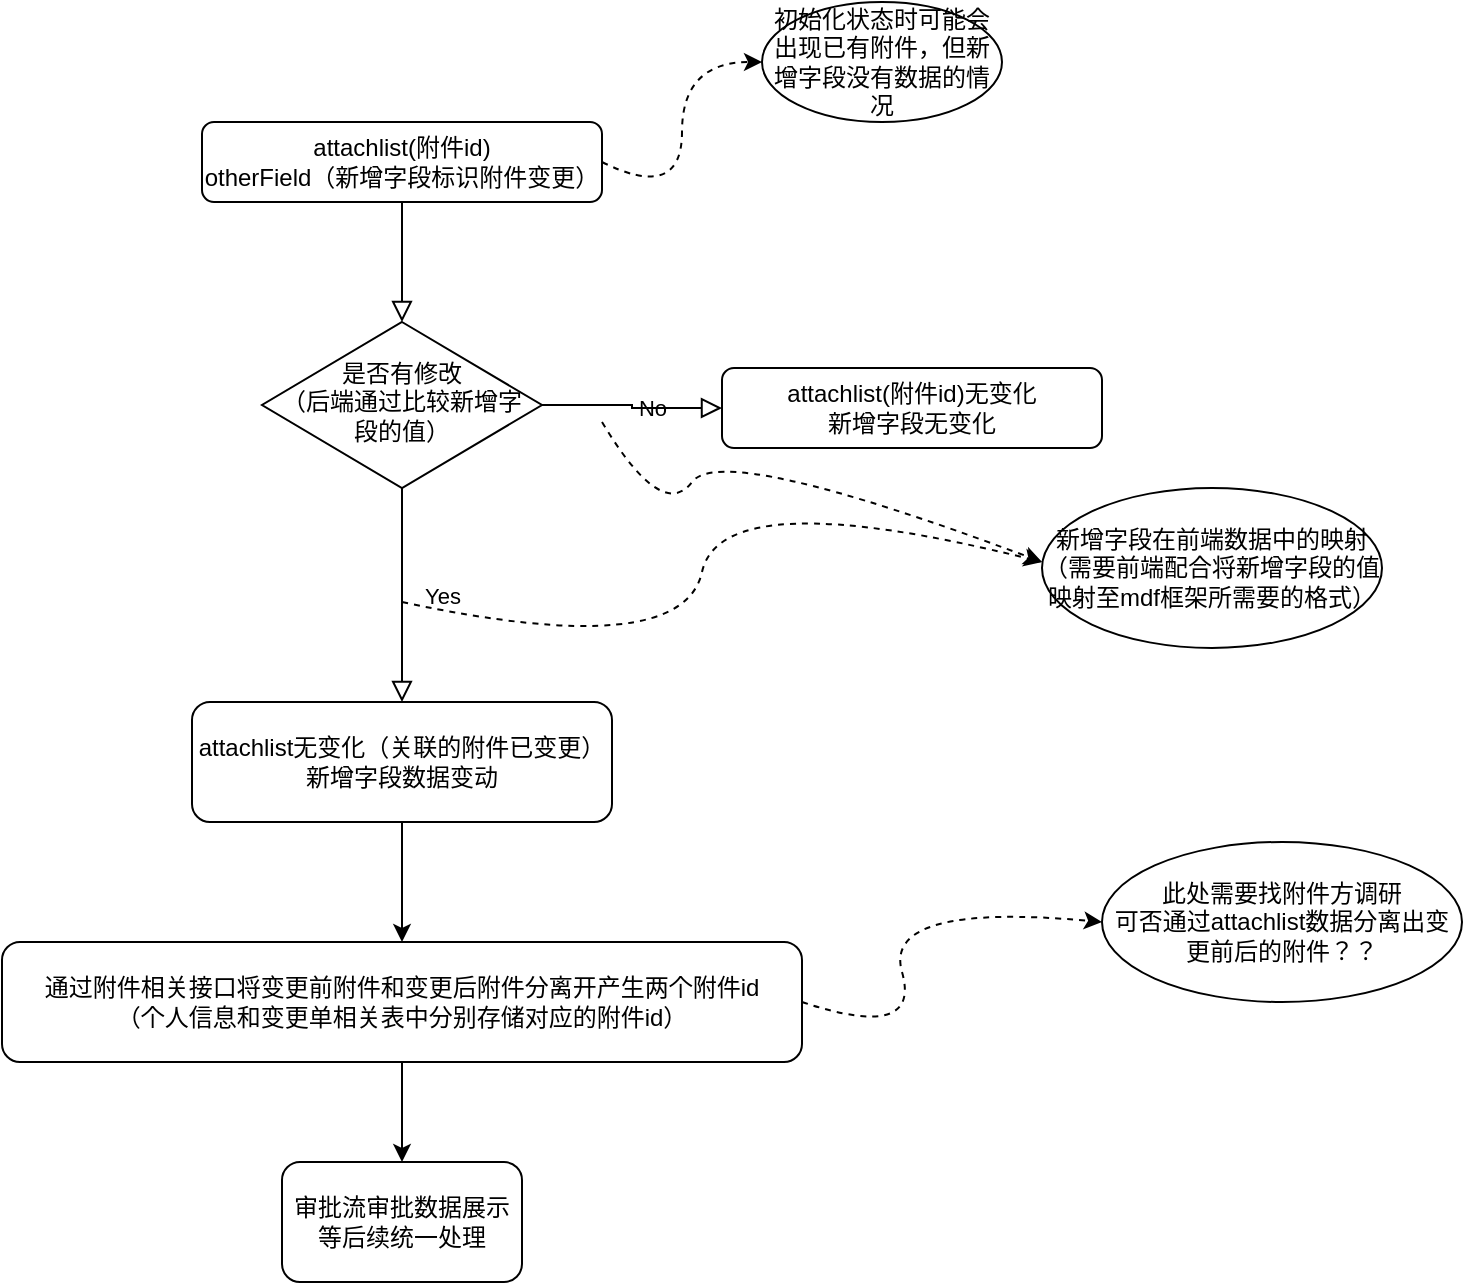 <mxfile version="20.6.0" type="github">
  <diagram id="C5RBs43oDa-KdzZeNtuy" name="Page-1">
    <mxGraphModel dx="981" dy="520" grid="1" gridSize="10" guides="1" tooltips="1" connect="1" arrows="1" fold="1" page="1" pageScale="1" pageWidth="827" pageHeight="1169" math="0" shadow="0">
      <root>
        <mxCell id="WIyWlLk6GJQsqaUBKTNV-0" />
        <mxCell id="WIyWlLk6GJQsqaUBKTNV-1" parent="WIyWlLk6GJQsqaUBKTNV-0" />
        <mxCell id="WIyWlLk6GJQsqaUBKTNV-2" value="" style="rounded=0;html=1;jettySize=auto;orthogonalLoop=1;fontSize=11;endArrow=block;endFill=0;endSize=8;strokeWidth=1;shadow=0;labelBackgroundColor=none;edgeStyle=orthogonalEdgeStyle;" parent="WIyWlLk6GJQsqaUBKTNV-1" source="WIyWlLk6GJQsqaUBKTNV-3" target="WIyWlLk6GJQsqaUBKTNV-6" edge="1">
          <mxGeometry relative="1" as="geometry" />
        </mxCell>
        <mxCell id="WIyWlLk6GJQsqaUBKTNV-3" value="attachlist(附件id)&lt;br&gt;otherField（新增字段标识附件变更）" style="rounded=1;whiteSpace=wrap;html=1;fontSize=12;glass=0;strokeWidth=1;shadow=0;" parent="WIyWlLk6GJQsqaUBKTNV-1" vertex="1">
          <mxGeometry x="120" y="80" width="200" height="40" as="geometry" />
        </mxCell>
        <mxCell id="WIyWlLk6GJQsqaUBKTNV-4" value="Yes" style="rounded=0;html=1;jettySize=auto;orthogonalLoop=1;fontSize=11;endArrow=block;endFill=0;endSize=8;strokeWidth=1;shadow=0;labelBackgroundColor=none;edgeStyle=orthogonalEdgeStyle;entryX=0.5;entryY=0;entryDx=0;entryDy=0;" parent="WIyWlLk6GJQsqaUBKTNV-1" source="WIyWlLk6GJQsqaUBKTNV-6" target="1gpsjz1K5nHLqahFVCPH-10" edge="1">
          <mxGeometry y="20" relative="1" as="geometry">
            <mxPoint as="offset" />
            <mxPoint x="220" y="290" as="targetPoint" />
          </mxGeometry>
        </mxCell>
        <mxCell id="WIyWlLk6GJQsqaUBKTNV-5" value="No" style="edgeStyle=orthogonalEdgeStyle;rounded=0;html=1;jettySize=auto;orthogonalLoop=1;fontSize=11;endArrow=block;endFill=0;endSize=8;strokeWidth=1;shadow=0;labelBackgroundColor=none;" parent="WIyWlLk6GJQsqaUBKTNV-1" source="WIyWlLk6GJQsqaUBKTNV-6" target="WIyWlLk6GJQsqaUBKTNV-7" edge="1">
          <mxGeometry y="10" relative="1" as="geometry">
            <mxPoint as="offset" />
          </mxGeometry>
        </mxCell>
        <mxCell id="WIyWlLk6GJQsqaUBKTNV-6" value="是否有修改&lt;br&gt;（后端通过比较新增字段的值）" style="rhombus;whiteSpace=wrap;html=1;shadow=0;fontFamily=Helvetica;fontSize=12;align=center;strokeWidth=1;spacing=6;spacingTop=-4;" parent="WIyWlLk6GJQsqaUBKTNV-1" vertex="1">
          <mxGeometry x="150" y="180" width="140" height="83" as="geometry" />
        </mxCell>
        <mxCell id="WIyWlLk6GJQsqaUBKTNV-7" value="attachlist(附件id)无变化&lt;br&gt;新增字段无变化" style="rounded=1;whiteSpace=wrap;html=1;fontSize=12;glass=0;strokeWidth=1;shadow=0;" parent="WIyWlLk6GJQsqaUBKTNV-1" vertex="1">
          <mxGeometry x="380" y="203" width="190" height="40" as="geometry" />
        </mxCell>
        <mxCell id="1gpsjz1K5nHLqahFVCPH-2" value="初始化状态时可能会出现已有附件，但新增字段没有数据的情况" style="ellipse;whiteSpace=wrap;html=1;rounded=1;glass=0;strokeWidth=1;shadow=0;" vertex="1" parent="WIyWlLk6GJQsqaUBKTNV-1">
          <mxGeometry x="400" y="20" width="120" height="60" as="geometry" />
        </mxCell>
        <mxCell id="1gpsjz1K5nHLqahFVCPH-5" value="" style="curved=1;endArrow=classic;html=1;rounded=0;dashed=1;exitX=1;exitY=0.5;exitDx=0;exitDy=0;entryX=0;entryY=0.5;entryDx=0;entryDy=0;" edge="1" parent="WIyWlLk6GJQsqaUBKTNV-1" source="WIyWlLk6GJQsqaUBKTNV-3" target="1gpsjz1K5nHLqahFVCPH-2">
          <mxGeometry width="50" height="50" relative="1" as="geometry">
            <mxPoint x="350" y="120" as="sourcePoint" />
            <mxPoint x="400" y="70" as="targetPoint" />
            <Array as="points">
              <mxPoint x="360" y="120" />
              <mxPoint x="360" y="50" />
            </Array>
          </mxGeometry>
        </mxCell>
        <mxCell id="1gpsjz1K5nHLqahFVCPH-15" value="" style="edgeStyle=orthogonalEdgeStyle;rounded=0;orthogonalLoop=1;jettySize=auto;html=1;" edge="1" parent="WIyWlLk6GJQsqaUBKTNV-1" source="1gpsjz1K5nHLqahFVCPH-10" target="1gpsjz1K5nHLqahFVCPH-14">
          <mxGeometry relative="1" as="geometry" />
        </mxCell>
        <mxCell id="1gpsjz1K5nHLqahFVCPH-10" value="attachlist无变化（关联的附件已变更）&lt;br&gt;新增字段数据变动" style="rounded=1;whiteSpace=wrap;html=1;" vertex="1" parent="WIyWlLk6GJQsqaUBKTNV-1">
          <mxGeometry x="115" y="370" width="210" height="60" as="geometry" />
        </mxCell>
        <mxCell id="1gpsjz1K5nHLqahFVCPH-11" value="" style="curved=1;endArrow=classic;html=1;rounded=0;dashed=1;" edge="1" parent="WIyWlLk6GJQsqaUBKTNV-1">
          <mxGeometry width="50" height="50" relative="1" as="geometry">
            <mxPoint x="320" y="230" as="sourcePoint" />
            <mxPoint x="540" y="300" as="targetPoint" />
            <Array as="points">
              <mxPoint x="350" y="280" />
              <mxPoint x="380" y="240" />
            </Array>
          </mxGeometry>
        </mxCell>
        <mxCell id="1gpsjz1K5nHLqahFVCPH-12" value="" style="curved=1;endArrow=classic;html=1;rounded=0;dashed=1;" edge="1" parent="WIyWlLk6GJQsqaUBKTNV-1">
          <mxGeometry width="50" height="50" relative="1" as="geometry">
            <mxPoint x="220" y="320" as="sourcePoint" />
            <mxPoint x="540" y="300" as="targetPoint" />
            <Array as="points">
              <mxPoint x="360" y="350" />
              <mxPoint x="380" y="260" />
            </Array>
          </mxGeometry>
        </mxCell>
        <mxCell id="1gpsjz1K5nHLqahFVCPH-13" value="新增字段在前端数据中的映射（需要前端配合将新增字段的值映射至mdf框架所需要的格式）" style="ellipse;whiteSpace=wrap;html=1;" vertex="1" parent="WIyWlLk6GJQsqaUBKTNV-1">
          <mxGeometry x="540" y="263" width="170" height="80" as="geometry" />
        </mxCell>
        <mxCell id="1gpsjz1K5nHLqahFVCPH-17" value="" style="edgeStyle=orthogonalEdgeStyle;rounded=0;orthogonalLoop=1;jettySize=auto;html=1;" edge="1" parent="WIyWlLk6GJQsqaUBKTNV-1" source="1gpsjz1K5nHLqahFVCPH-14" target="1gpsjz1K5nHLqahFVCPH-16">
          <mxGeometry relative="1" as="geometry" />
        </mxCell>
        <mxCell id="1gpsjz1K5nHLqahFVCPH-14" value="通过附件相关接口将变更前附件和变更后附件分离开产生两个附件id&lt;br&gt;（个人信息和变更单相关表中分别存储对应的附件id）" style="whiteSpace=wrap;html=1;rounded=1;" vertex="1" parent="WIyWlLk6GJQsqaUBKTNV-1">
          <mxGeometry x="20" y="490" width="400" height="60" as="geometry" />
        </mxCell>
        <mxCell id="1gpsjz1K5nHLqahFVCPH-16" value="审批流审批数据展示等后续统一处理" style="whiteSpace=wrap;html=1;rounded=1;" vertex="1" parent="WIyWlLk6GJQsqaUBKTNV-1">
          <mxGeometry x="160" y="600" width="120" height="60" as="geometry" />
        </mxCell>
        <mxCell id="1gpsjz1K5nHLqahFVCPH-18" value="" style="curved=1;endArrow=classic;html=1;rounded=0;dashed=1;" edge="1" parent="WIyWlLk6GJQsqaUBKTNV-1">
          <mxGeometry width="50" height="50" relative="1" as="geometry">
            <mxPoint x="420" y="520" as="sourcePoint" />
            <mxPoint x="570" y="480" as="targetPoint" />
            <Array as="points">
              <mxPoint x="480" y="540" />
              <mxPoint x="460" y="470" />
            </Array>
          </mxGeometry>
        </mxCell>
        <mxCell id="1gpsjz1K5nHLqahFVCPH-19" value="此处需要找附件方调研&lt;br&gt;可否通过attachlist数据分离出变更前后的附件？？" style="ellipse;whiteSpace=wrap;html=1;" vertex="1" parent="WIyWlLk6GJQsqaUBKTNV-1">
          <mxGeometry x="570" y="440" width="180" height="80" as="geometry" />
        </mxCell>
      </root>
    </mxGraphModel>
  </diagram>
</mxfile>

